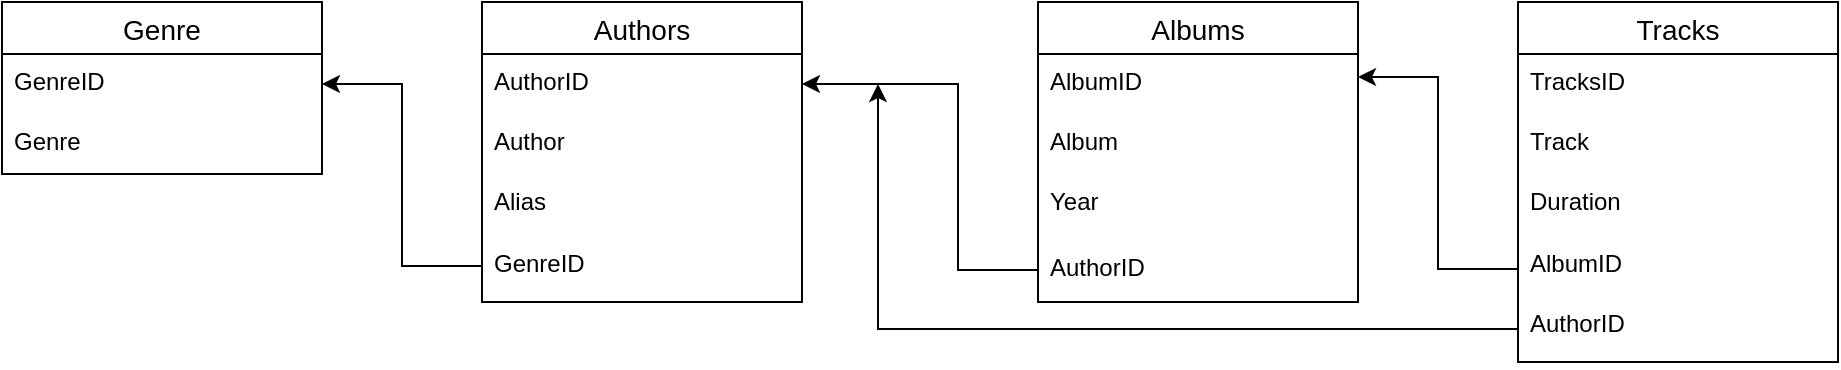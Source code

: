 <mxfile version="14.7.0" type="device"><diagram id="esGAMyxi3wQ_eX0v4JuY" name="Page-1"><mxGraphModel dx="2272" dy="762" grid="1" gridSize="10" guides="1" tooltips="1" connect="1" arrows="1" fold="1" page="1" pageScale="1" pageWidth="850" pageHeight="1100" math="0" shadow="0"><root><mxCell id="0"/><mxCell id="1" parent="0"/><mxCell id="u1XyuAuciUx0NWqQq3_8-1" value="Authors" style="swimlane;fontStyle=0;childLayout=stackLayout;horizontal=1;startSize=26;horizontalStack=0;resizeParent=1;resizeParentMax=0;resizeLast=0;collapsible=1;marginBottom=0;align=center;fontSize=14;" vertex="1" parent="1"><mxGeometry x="-158" y="80" width="160" height="150" as="geometry"/></mxCell><mxCell id="u1XyuAuciUx0NWqQq3_8-2" value="AuthorID" style="text;strokeColor=none;fillColor=none;spacingLeft=4;spacingRight=4;overflow=hidden;rotatable=0;points=[[0,0.5],[1,0.5]];portConstraint=eastwest;fontSize=12;" vertex="1" parent="u1XyuAuciUx0NWqQq3_8-1"><mxGeometry y="26" width="160" height="30" as="geometry"/></mxCell><mxCell id="u1XyuAuciUx0NWqQq3_8-3" value="Author" style="text;strokeColor=none;fillColor=none;spacingLeft=4;spacingRight=4;overflow=hidden;rotatable=0;points=[[0,0.5],[1,0.5]];portConstraint=eastwest;fontSize=12;" vertex="1" parent="u1XyuAuciUx0NWqQq3_8-1"><mxGeometry y="56" width="160" height="30" as="geometry"/></mxCell><mxCell id="u1XyuAuciUx0NWqQq3_8-4" value="Alias" style="text;strokeColor=none;fillColor=none;spacingLeft=4;spacingRight=4;overflow=hidden;rotatable=0;points=[[0,0.5],[1,0.5]];portConstraint=eastwest;fontSize=12;" vertex="1" parent="u1XyuAuciUx0NWqQq3_8-1"><mxGeometry y="86" width="160" height="64" as="geometry"/></mxCell><mxCell id="u1XyuAuciUx0NWqQq3_8-5" value="Albums" style="swimlane;fontStyle=0;childLayout=stackLayout;horizontal=1;startSize=26;horizontalStack=0;resizeParent=1;resizeParentMax=0;resizeLast=0;collapsible=1;marginBottom=0;align=center;fontSize=14;" vertex="1" parent="1"><mxGeometry x="120" y="80" width="160" height="150" as="geometry"/></mxCell><mxCell id="u1XyuAuciUx0NWqQq3_8-6" value="AlbumID" style="text;strokeColor=none;fillColor=none;spacingLeft=4;spacingRight=4;overflow=hidden;rotatable=0;points=[[0,0.5],[1,0.5]];portConstraint=eastwest;fontSize=12;" vertex="1" parent="u1XyuAuciUx0NWqQq3_8-5"><mxGeometry y="26" width="160" height="30" as="geometry"/></mxCell><mxCell id="u1XyuAuciUx0NWqQq3_8-7" value="Album" style="text;strokeColor=none;fillColor=none;spacingLeft=4;spacingRight=4;overflow=hidden;rotatable=0;points=[[0,0.5],[1,0.5]];portConstraint=eastwest;fontSize=12;" vertex="1" parent="u1XyuAuciUx0NWqQq3_8-5"><mxGeometry y="56" width="160" height="30" as="geometry"/></mxCell><mxCell id="u1XyuAuciUx0NWqQq3_8-8" value="Year" style="text;strokeColor=none;fillColor=none;spacingLeft=4;spacingRight=4;overflow=hidden;rotatable=0;points=[[0,0.5],[1,0.5]];portConstraint=eastwest;fontSize=12;" vertex="1" parent="u1XyuAuciUx0NWqQq3_8-5"><mxGeometry y="86" width="160" height="64" as="geometry"/></mxCell><mxCell id="u1XyuAuciUx0NWqQq3_8-20" value="" style="edgeStyle=orthogonalEdgeStyle;rounded=0;orthogonalLoop=1;jettySize=auto;html=1;entryX=1;entryY=0.5;entryDx=0;entryDy=0;" edge="1" parent="1" source="u1XyuAuciUx0NWqQq3_8-10" target="u1XyuAuciUx0NWqQq3_8-2"><mxGeometry relative="1" as="geometry"><Array as="points"><mxPoint x="80" y="214"/><mxPoint x="80" y="121"/></Array></mxGeometry></mxCell><mxCell id="u1XyuAuciUx0NWqQq3_8-10" value="AuthorID" style="text;strokeColor=none;fillColor=none;spacingLeft=4;spacingRight=4;overflow=hidden;rotatable=0;points=[[0,0.5],[1,0.5]];portConstraint=eastwest;fontSize=12;" vertex="1" parent="1"><mxGeometry x="120" y="199" width="160" height="30" as="geometry"/></mxCell><mxCell id="u1XyuAuciUx0NWqQq3_8-11" value="Tracks" style="swimlane;fontStyle=0;childLayout=stackLayout;horizontal=1;startSize=26;horizontalStack=0;resizeParent=1;resizeParentMax=0;resizeLast=0;collapsible=1;marginBottom=0;align=center;fontSize=14;" vertex="1" parent="1"><mxGeometry x="360" y="80" width="160" height="180" as="geometry"/></mxCell><mxCell id="u1XyuAuciUx0NWqQq3_8-12" value="TracksID" style="text;strokeColor=none;fillColor=none;spacingLeft=4;spacingRight=4;overflow=hidden;rotatable=0;points=[[0,0.5],[1,0.5]];portConstraint=eastwest;fontSize=12;" vertex="1" parent="u1XyuAuciUx0NWqQq3_8-11"><mxGeometry y="26" width="160" height="30" as="geometry"/></mxCell><mxCell id="u1XyuAuciUx0NWqQq3_8-13" value="Track" style="text;strokeColor=none;fillColor=none;spacingLeft=4;spacingRight=4;overflow=hidden;rotatable=0;points=[[0,0.5],[1,0.5]];portConstraint=eastwest;fontSize=12;" vertex="1" parent="u1XyuAuciUx0NWqQq3_8-11"><mxGeometry y="56" width="160" height="30" as="geometry"/></mxCell><mxCell id="u1XyuAuciUx0NWqQq3_8-14" value="Duration" style="text;strokeColor=none;fillColor=none;spacingLeft=4;spacingRight=4;overflow=hidden;rotatable=0;points=[[0,0.5],[1,0.5]];portConstraint=eastwest;fontSize=12;" vertex="1" parent="u1XyuAuciUx0NWqQq3_8-11"><mxGeometry y="86" width="160" height="94" as="geometry"/></mxCell><mxCell id="u1XyuAuciUx0NWqQq3_8-16" value="" style="edgeStyle=orthogonalEdgeStyle;rounded=0;orthogonalLoop=1;jettySize=auto;html=1;entryX=1;entryY=0.25;entryDx=0;entryDy=0;" edge="1" parent="1" source="u1XyuAuciUx0NWqQq3_8-15" target="u1XyuAuciUx0NWqQq3_8-5"><mxGeometry relative="1" as="geometry"/></mxCell><mxCell id="u1XyuAuciUx0NWqQq3_8-15" value="AlbumID" style="text;strokeColor=none;fillColor=none;spacingLeft=4;spacingRight=4;overflow=hidden;rotatable=0;points=[[0,0.5],[1,0.5]];portConstraint=eastwest;fontSize=12;" vertex="1" parent="1"><mxGeometry x="360" y="197" width="160" height="33" as="geometry"/></mxCell><mxCell id="u1XyuAuciUx0NWqQq3_8-23" value="" style="edgeStyle=orthogonalEdgeStyle;rounded=0;orthogonalLoop=1;jettySize=auto;html=1;" edge="1" parent="1" source="u1XyuAuciUx0NWqQq3_8-22"><mxGeometry relative="1" as="geometry"><mxPoint x="40" y="121" as="targetPoint"/><Array as="points"><mxPoint x="40" y="244"/></Array></mxGeometry></mxCell><mxCell id="u1XyuAuciUx0NWqQq3_8-22" value="AuthorID" style="text;strokeColor=none;fillColor=none;spacingLeft=4;spacingRight=4;overflow=hidden;rotatable=0;points=[[0,0.5],[1,0.5]];portConstraint=eastwest;fontSize=12;" vertex="1" parent="1"><mxGeometry x="360" y="227" width="160" height="33" as="geometry"/></mxCell><mxCell id="u1XyuAuciUx0NWqQq3_8-24" value="Genre" style="swimlane;fontStyle=0;childLayout=stackLayout;horizontal=1;startSize=26;horizontalStack=0;resizeParent=1;resizeParentMax=0;resizeLast=0;collapsible=1;marginBottom=0;align=center;fontSize=14;" vertex="1" parent="1"><mxGeometry x="-398" y="80" width="160" height="86" as="geometry"/></mxCell><mxCell id="u1XyuAuciUx0NWqQq3_8-25" value="GenreID" style="text;strokeColor=none;fillColor=none;spacingLeft=4;spacingRight=4;overflow=hidden;rotatable=0;points=[[0,0.5],[1,0.5]];portConstraint=eastwest;fontSize=12;" vertex="1" parent="u1XyuAuciUx0NWqQq3_8-24"><mxGeometry y="26" width="160" height="30" as="geometry"/></mxCell><mxCell id="u1XyuAuciUx0NWqQq3_8-26" value="Genre&#xA;" style="text;strokeColor=none;fillColor=none;spacingLeft=4;spacingRight=4;overflow=hidden;rotatable=0;points=[[0,0.5],[1,0.5]];portConstraint=eastwest;fontSize=12;" vertex="1" parent="u1XyuAuciUx0NWqQq3_8-24"><mxGeometry y="56" width="160" height="30" as="geometry"/></mxCell><mxCell id="u1XyuAuciUx0NWqQq3_8-37" style="edgeStyle=orthogonalEdgeStyle;rounded=0;orthogonalLoop=1;jettySize=auto;html=1;entryX=1;entryY=0.5;entryDx=0;entryDy=0;" edge="1" parent="1" source="u1XyuAuciUx0NWqQq3_8-28" target="u1XyuAuciUx0NWqQq3_8-25"><mxGeometry relative="1" as="geometry"/></mxCell><mxCell id="u1XyuAuciUx0NWqQq3_8-28" value="GenreID" style="text;strokeColor=none;fillColor=none;spacingLeft=4;spacingRight=4;overflow=hidden;rotatable=0;points=[[0,0.5],[1,0.5]];portConstraint=eastwest;fontSize=12;" vertex="1" parent="1"><mxGeometry x="-158" y="197" width="160" height="30" as="geometry"/></mxCell></root></mxGraphModel></diagram></mxfile>